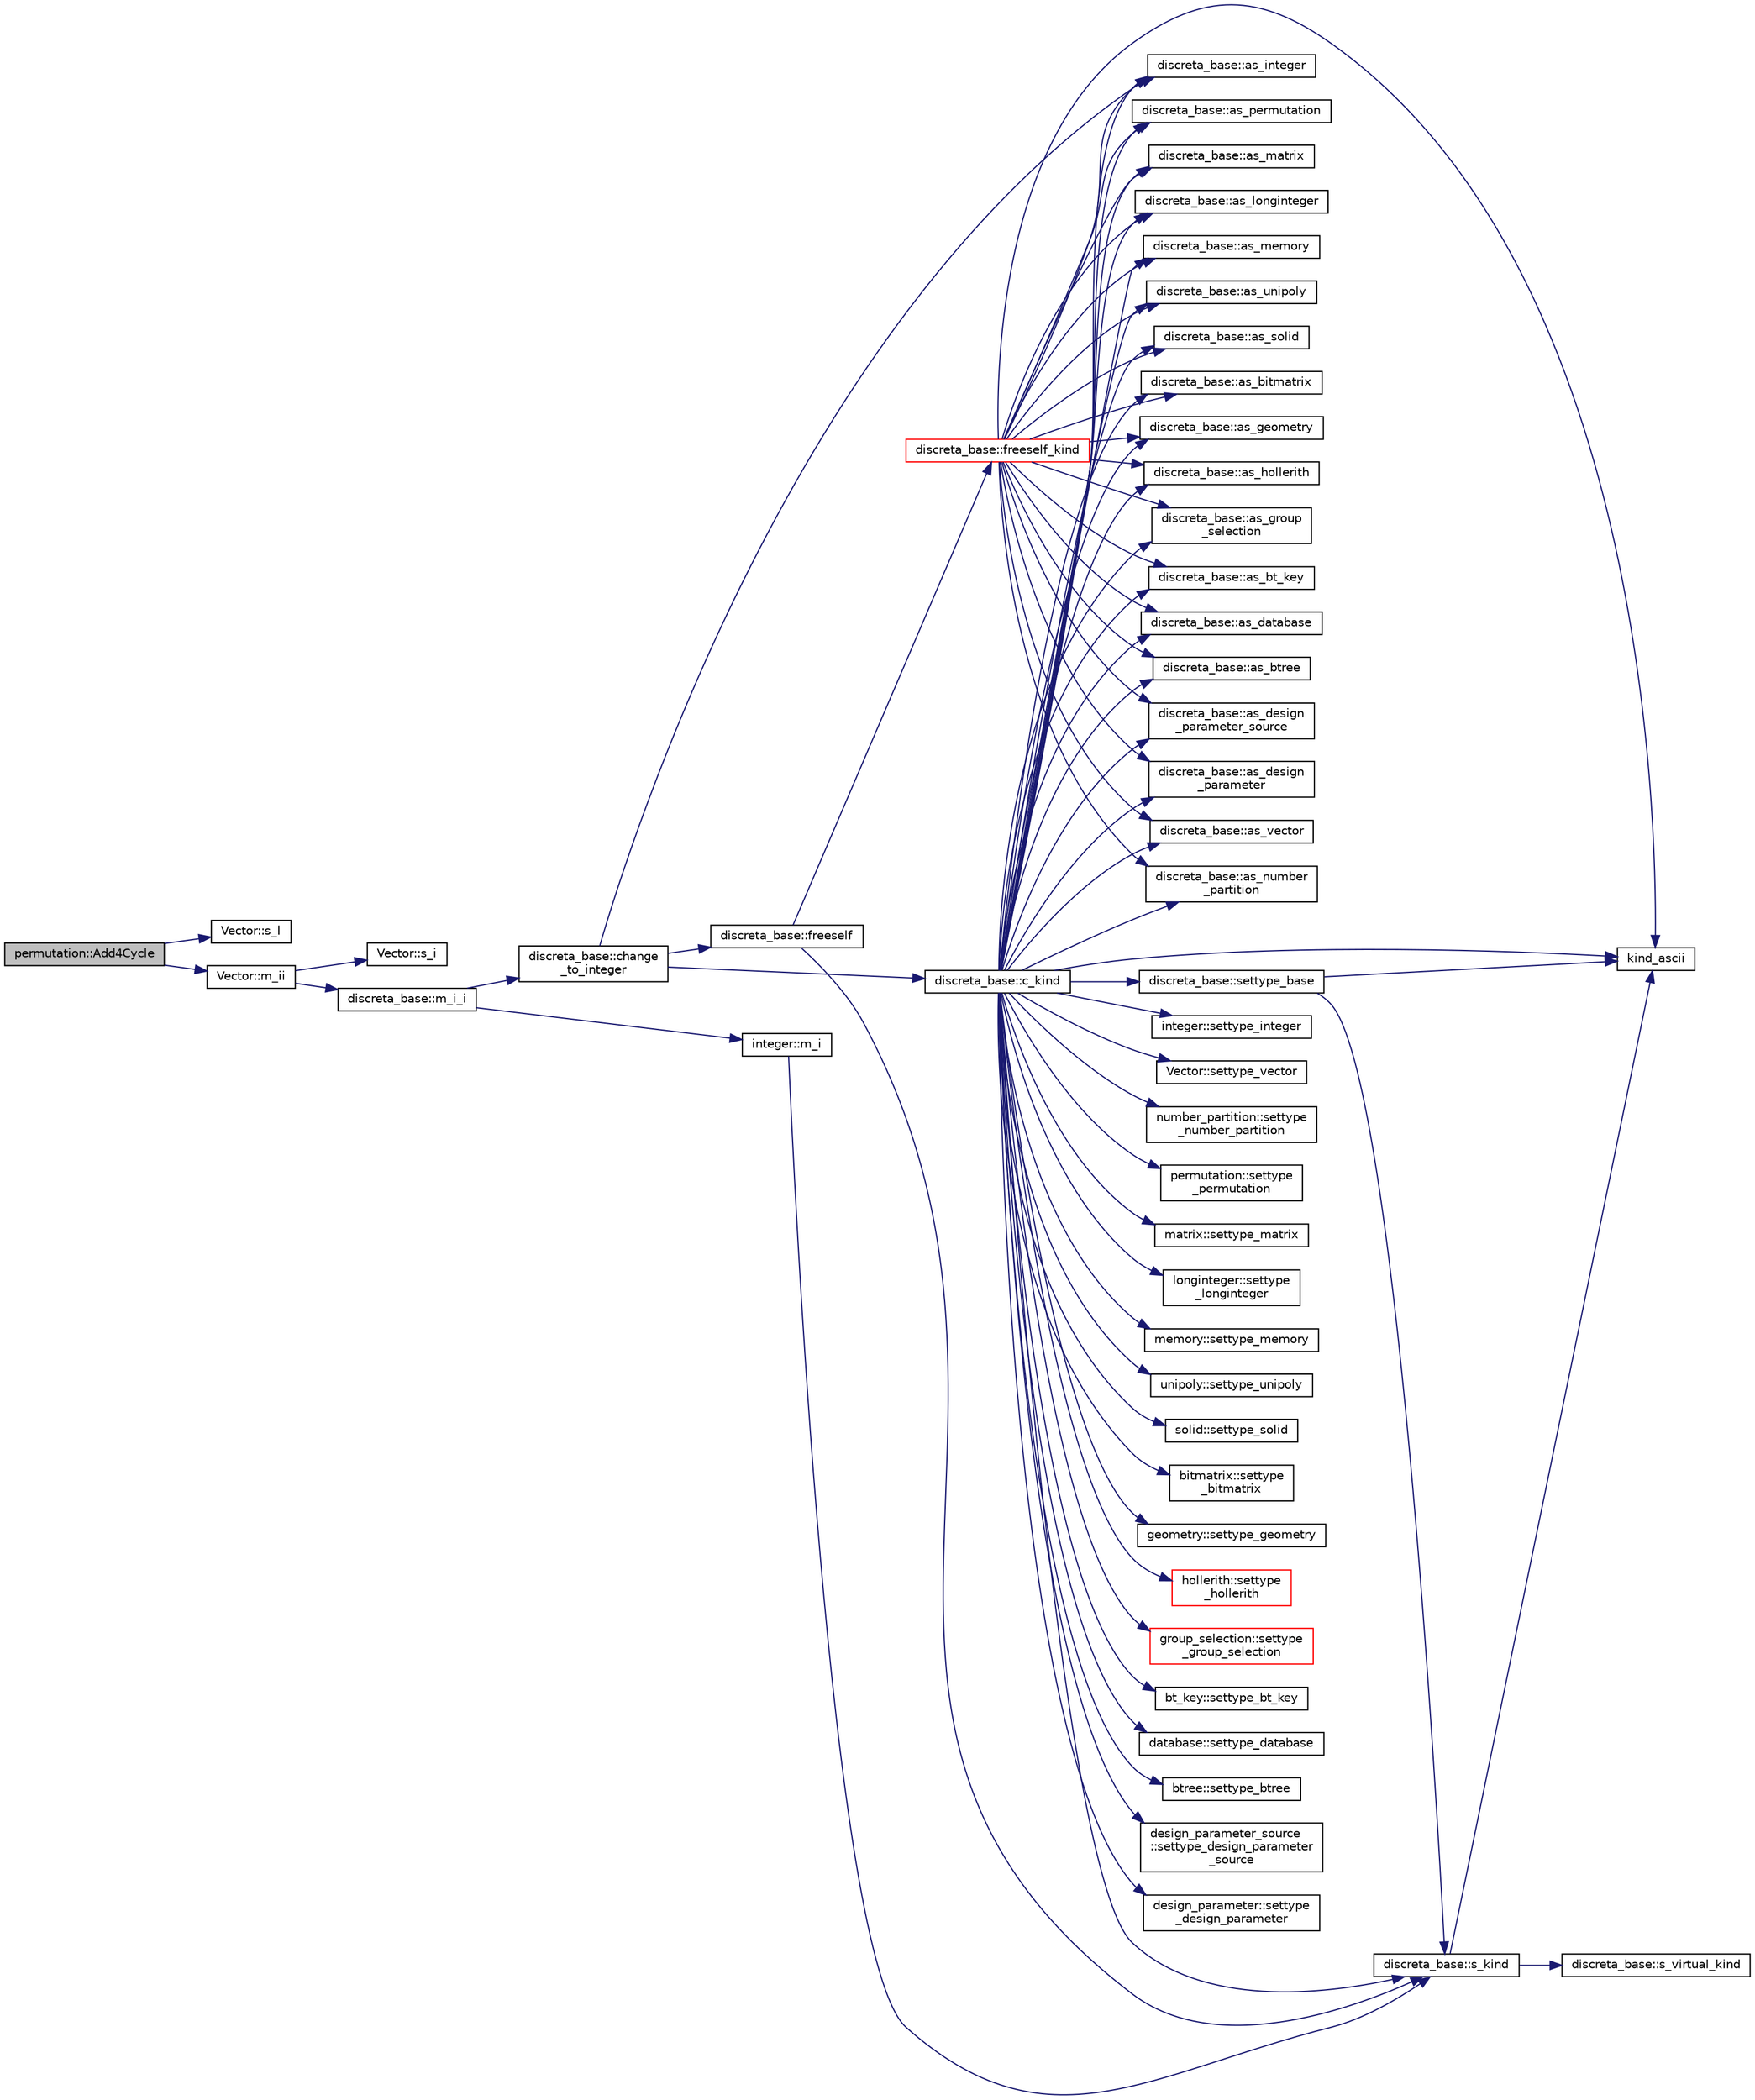 digraph "permutation::Add4Cycle"
{
  edge [fontname="Helvetica",fontsize="10",labelfontname="Helvetica",labelfontsize="10"];
  node [fontname="Helvetica",fontsize="10",shape=record];
  rankdir="LR";
  Node217 [label="permutation::Add4Cycle",height=0.2,width=0.4,color="black", fillcolor="grey75", style="filled", fontcolor="black"];
  Node217 -> Node218 [color="midnightblue",fontsize="10",style="solid",fontname="Helvetica"];
  Node218 [label="Vector::s_l",height=0.2,width=0.4,color="black", fillcolor="white", style="filled",URL="$d5/db2/class_vector.html#ad2dc082288f858d22a528832289e0704"];
  Node217 -> Node219 [color="midnightblue",fontsize="10",style="solid",fontname="Helvetica"];
  Node219 [label="Vector::m_ii",height=0.2,width=0.4,color="black", fillcolor="white", style="filled",URL="$d5/db2/class_vector.html#aa6a97eabb43f192a47947f4f6acbb04d"];
  Node219 -> Node220 [color="midnightblue",fontsize="10",style="solid",fontname="Helvetica"];
  Node220 [label="Vector::s_i",height=0.2,width=0.4,color="black", fillcolor="white", style="filled",URL="$d5/db2/class_vector.html#a1c4fe1752523df8119f70dd550244871"];
  Node219 -> Node221 [color="midnightblue",fontsize="10",style="solid",fontname="Helvetica"];
  Node221 [label="discreta_base::m_i_i",height=0.2,width=0.4,color="black", fillcolor="white", style="filled",URL="$d7/d71/classdiscreta__base.html#aa231464a9d4bc233f66608021c9ad997"];
  Node221 -> Node222 [color="midnightblue",fontsize="10",style="solid",fontname="Helvetica"];
  Node222 [label="discreta_base::change\l_to_integer",height=0.2,width=0.4,color="black", fillcolor="white", style="filled",URL="$d7/d71/classdiscreta__base.html#a58a5a5bd8f8e6f2dd7b4483b66dc7bb9"];
  Node222 -> Node223 [color="midnightblue",fontsize="10",style="solid",fontname="Helvetica"];
  Node223 [label="discreta_base::freeself",height=0.2,width=0.4,color="black", fillcolor="white", style="filled",URL="$d7/d71/classdiscreta__base.html#a9a3c9501a562293b5667c11b9174d6e5"];
  Node223 -> Node224 [color="midnightblue",fontsize="10",style="solid",fontname="Helvetica"];
  Node224 [label="discreta_base::freeself_kind",height=0.2,width=0.4,color="red", fillcolor="white", style="filled",URL="$d7/d71/classdiscreta__base.html#a63a23ada2165b3838fab719ed458cec8"];
  Node224 -> Node232 [color="midnightblue",fontsize="10",style="solid",fontname="Helvetica"];
  Node232 [label="discreta_base::as_integer",height=0.2,width=0.4,color="black", fillcolor="white", style="filled",URL="$d7/d71/classdiscreta__base.html#a00d7691eaf874fd283d942692fe8dd26"];
  Node224 -> Node234 [color="midnightblue",fontsize="10",style="solid",fontname="Helvetica"];
  Node234 [label="discreta_base::as_vector",height=0.2,width=0.4,color="black", fillcolor="white", style="filled",URL="$d7/d71/classdiscreta__base.html#a7bdd6cae39c380b128ee9e17e42cf020"];
  Node224 -> Node237 [color="midnightblue",fontsize="10",style="solid",fontname="Helvetica"];
  Node237 [label="discreta_base::as_number\l_partition",height=0.2,width=0.4,color="black", fillcolor="white", style="filled",URL="$d7/d71/classdiscreta__base.html#a307aa09de0e925d46697707968ffab00"];
  Node224 -> Node239 [color="midnightblue",fontsize="10",style="solid",fontname="Helvetica"];
  Node239 [label="discreta_base::as_permutation",height=0.2,width=0.4,color="black", fillcolor="white", style="filled",URL="$d7/d71/classdiscreta__base.html#aa4e72f36a82984239b12ae831e131098"];
  Node224 -> Node241 [color="midnightblue",fontsize="10",style="solid",fontname="Helvetica"];
  Node241 [label="discreta_base::as_matrix",height=0.2,width=0.4,color="black", fillcolor="white", style="filled",URL="$d7/d71/classdiscreta__base.html#ae4d7f56d917a4707b838fbffde6467ff"];
  Node224 -> Node244 [color="midnightblue",fontsize="10",style="solid",fontname="Helvetica"];
  Node244 [label="discreta_base::as_longinteger",height=0.2,width=0.4,color="black", fillcolor="white", style="filled",URL="$d7/d71/classdiscreta__base.html#a20a094639eb711b10c8694c51937f7cd"];
  Node224 -> Node247 [color="midnightblue",fontsize="10",style="solid",fontname="Helvetica"];
  Node247 [label="discreta_base::as_memory",height=0.2,width=0.4,color="black", fillcolor="white", style="filled",URL="$d7/d71/classdiscreta__base.html#ad94b2d7dce0cd4fa22db57f6e79c4bd2"];
  Node224 -> Node249 [color="midnightblue",fontsize="10",style="solid",fontname="Helvetica"];
  Node249 [label="discreta_base::as_unipoly",height=0.2,width=0.4,color="black", fillcolor="white", style="filled",URL="$d7/d71/classdiscreta__base.html#ad50d8027f039fe5c2478cddb243adc9d"];
  Node224 -> Node251 [color="midnightblue",fontsize="10",style="solid",fontname="Helvetica"];
  Node251 [label="discreta_base::as_solid",height=0.2,width=0.4,color="black", fillcolor="white", style="filled",URL="$d7/d71/classdiscreta__base.html#a1fc5f2b85ec97ab0a69dd64903c970a5"];
  Node224 -> Node253 [color="midnightblue",fontsize="10",style="solid",fontname="Helvetica"];
  Node253 [label="discreta_base::as_bitmatrix",height=0.2,width=0.4,color="black", fillcolor="white", style="filled",URL="$d7/d71/classdiscreta__base.html#a071ad54ea8ef6c9d1d15f532e5a76df6"];
  Node224 -> Node255 [color="midnightblue",fontsize="10",style="solid",fontname="Helvetica"];
  Node255 [label="discreta_base::as_geometry",height=0.2,width=0.4,color="black", fillcolor="white", style="filled",URL="$d7/d71/classdiscreta__base.html#a38fc7b4cdd830703e9d87354b79bc5c8"];
  Node224 -> Node257 [color="midnightblue",fontsize="10",style="solid",fontname="Helvetica"];
  Node257 [label="discreta_base::as_hollerith",height=0.2,width=0.4,color="black", fillcolor="white", style="filled",URL="$d7/d71/classdiscreta__base.html#a3e66f82711f314710107e2f29e589690"];
  Node224 -> Node259 [color="midnightblue",fontsize="10",style="solid",fontname="Helvetica"];
  Node259 [label="discreta_base::as_group\l_selection",height=0.2,width=0.4,color="black", fillcolor="white", style="filled",URL="$d7/d71/classdiscreta__base.html#aae1bac4883c567718bef9fb610abbdc8"];
  Node224 -> Node261 [color="midnightblue",fontsize="10",style="solid",fontname="Helvetica"];
  Node261 [label="discreta_base::as_bt_key",height=0.2,width=0.4,color="black", fillcolor="white", style="filled",URL="$d7/d71/classdiscreta__base.html#a2734c6e08dca17cf6588bd5064ec1b9f"];
  Node224 -> Node263 [color="midnightblue",fontsize="10",style="solid",fontname="Helvetica"];
  Node263 [label="discreta_base::as_database",height=0.2,width=0.4,color="black", fillcolor="white", style="filled",URL="$d7/d71/classdiscreta__base.html#ab055d39d58210a2b03ba3d33703b09a9"];
  Node224 -> Node265 [color="midnightblue",fontsize="10",style="solid",fontname="Helvetica"];
  Node265 [label="discreta_base::as_btree",height=0.2,width=0.4,color="black", fillcolor="white", style="filled",URL="$d7/d71/classdiscreta__base.html#a78e76674cef2ec113c17989c11288778"];
  Node224 -> Node267 [color="midnightblue",fontsize="10",style="solid",fontname="Helvetica"];
  Node267 [label="discreta_base::as_design\l_parameter_source",height=0.2,width=0.4,color="black", fillcolor="white", style="filled",URL="$d7/d71/classdiscreta__base.html#a59cbf837c6582ded5bc586265d13d81a"];
  Node224 -> Node269 [color="midnightblue",fontsize="10",style="solid",fontname="Helvetica"];
  Node269 [label="discreta_base::as_design\l_parameter",height=0.2,width=0.4,color="black", fillcolor="white", style="filled",URL="$d7/d71/classdiscreta__base.html#aab24ff38ea1c5471ab3de42e014d0f2a"];
  Node224 -> Node228 [color="midnightblue",fontsize="10",style="solid",fontname="Helvetica"];
  Node228 [label="kind_ascii",height=0.2,width=0.4,color="black", fillcolor="white", style="filled",URL="$d9/d60/discreta_8h.html#ad0ce825a9f29bc6cec27e1b64cfe27bf"];
  Node223 -> Node226 [color="midnightblue",fontsize="10",style="solid",fontname="Helvetica"];
  Node226 [label="discreta_base::s_kind",height=0.2,width=0.4,color="black", fillcolor="white", style="filled",URL="$d7/d71/classdiscreta__base.html#a8a830025c74adbbc3362418a7c2ba157"];
  Node226 -> Node227 [color="midnightblue",fontsize="10",style="solid",fontname="Helvetica"];
  Node227 [label="discreta_base::s_virtual_kind",height=0.2,width=0.4,color="black", fillcolor="white", style="filled",URL="$d7/d71/classdiscreta__base.html#a52778a6d6943a468be083d0785d418fb"];
  Node226 -> Node228 [color="midnightblue",fontsize="10",style="solid",fontname="Helvetica"];
  Node222 -> Node271 [color="midnightblue",fontsize="10",style="solid",fontname="Helvetica"];
  Node271 [label="discreta_base::c_kind",height=0.2,width=0.4,color="black", fillcolor="white", style="filled",URL="$d7/d71/classdiscreta__base.html#adc2ff61589c2d083688e7a43f333cb62"];
  Node271 -> Node272 [color="midnightblue",fontsize="10",style="solid",fontname="Helvetica"];
  Node272 [label="discreta_base::settype_base",height=0.2,width=0.4,color="black", fillcolor="white", style="filled",URL="$d7/d71/classdiscreta__base.html#a4f42899a89447d1c3993ea07c38f8ad4"];
  Node272 -> Node226 [color="midnightblue",fontsize="10",style="solid",fontname="Helvetica"];
  Node272 -> Node228 [color="midnightblue",fontsize="10",style="solid",fontname="Helvetica"];
  Node271 -> Node232 [color="midnightblue",fontsize="10",style="solid",fontname="Helvetica"];
  Node271 -> Node273 [color="midnightblue",fontsize="10",style="solid",fontname="Helvetica"];
  Node273 [label="integer::settype_integer",height=0.2,width=0.4,color="black", fillcolor="white", style="filled",URL="$d0/de5/classinteger.html#a6265c65ef311229acd513d748faba796"];
  Node271 -> Node234 [color="midnightblue",fontsize="10",style="solid",fontname="Helvetica"];
  Node271 -> Node274 [color="midnightblue",fontsize="10",style="solid",fontname="Helvetica"];
  Node274 [label="Vector::settype_vector",height=0.2,width=0.4,color="black", fillcolor="white", style="filled",URL="$d5/db2/class_vector.html#a34e0d00b18c051f23904a8429fa6c8b4"];
  Node271 -> Node237 [color="midnightblue",fontsize="10",style="solid",fontname="Helvetica"];
  Node271 -> Node275 [color="midnightblue",fontsize="10",style="solid",fontname="Helvetica"];
  Node275 [label="number_partition::settype\l_number_partition",height=0.2,width=0.4,color="black", fillcolor="white", style="filled",URL="$df/d50/classnumber__partition.html#a3aaec1b557758f643ffc8555bbc358be"];
  Node271 -> Node239 [color="midnightblue",fontsize="10",style="solid",fontname="Helvetica"];
  Node271 -> Node276 [color="midnightblue",fontsize="10",style="solid",fontname="Helvetica"];
  Node276 [label="permutation::settype\l_permutation",height=0.2,width=0.4,color="black", fillcolor="white", style="filled",URL="$d0/d08/classpermutation.html#af1eea29f86195cede9562e444664c28c"];
  Node271 -> Node241 [color="midnightblue",fontsize="10",style="solid",fontname="Helvetica"];
  Node271 -> Node277 [color="midnightblue",fontsize="10",style="solid",fontname="Helvetica"];
  Node277 [label="matrix::settype_matrix",height=0.2,width=0.4,color="black", fillcolor="white", style="filled",URL="$d1/d8d/classmatrix.html#a1780283a64a789e4084d792683d276bb"];
  Node271 -> Node244 [color="midnightblue",fontsize="10",style="solid",fontname="Helvetica"];
  Node271 -> Node278 [color="midnightblue",fontsize="10",style="solid",fontname="Helvetica"];
  Node278 [label="longinteger::settype\l_longinteger",height=0.2,width=0.4,color="black", fillcolor="white", style="filled",URL="$d3/d71/classlonginteger.html#ae5f811ece8df31b9ff114368a18e1dc5"];
  Node271 -> Node247 [color="midnightblue",fontsize="10",style="solid",fontname="Helvetica"];
  Node271 -> Node279 [color="midnightblue",fontsize="10",style="solid",fontname="Helvetica"];
  Node279 [label="memory::settype_memory",height=0.2,width=0.4,color="black", fillcolor="white", style="filled",URL="$d8/d99/classmemory.html#a33aae277f9b8fe36b02e9d5da895451b"];
  Node271 -> Node249 [color="midnightblue",fontsize="10",style="solid",fontname="Helvetica"];
  Node271 -> Node280 [color="midnightblue",fontsize="10",style="solid",fontname="Helvetica"];
  Node280 [label="unipoly::settype_unipoly",height=0.2,width=0.4,color="black", fillcolor="white", style="filled",URL="$d1/d89/classunipoly.html#a8db854fcc85c5e1150b1f1b1c005c95b"];
  Node271 -> Node251 [color="midnightblue",fontsize="10",style="solid",fontname="Helvetica"];
  Node271 -> Node281 [color="midnightblue",fontsize="10",style="solid",fontname="Helvetica"];
  Node281 [label="solid::settype_solid",height=0.2,width=0.4,color="black", fillcolor="white", style="filled",URL="$d8/def/classsolid.html#a775bd4821f75a8aee4ea3d4335ff90e0"];
  Node271 -> Node253 [color="midnightblue",fontsize="10",style="solid",fontname="Helvetica"];
  Node271 -> Node282 [color="midnightblue",fontsize="10",style="solid",fontname="Helvetica"];
  Node282 [label="bitmatrix::settype\l_bitmatrix",height=0.2,width=0.4,color="black", fillcolor="white", style="filled",URL="$de/dc8/classbitmatrix.html#acb571d947f9526665ebbdc0ce3e2a973"];
  Node271 -> Node255 [color="midnightblue",fontsize="10",style="solid",fontname="Helvetica"];
  Node271 -> Node283 [color="midnightblue",fontsize="10",style="solid",fontname="Helvetica"];
  Node283 [label="geometry::settype_geometry",height=0.2,width=0.4,color="black", fillcolor="white", style="filled",URL="$da/d44/classgeometry.html#ab4a336baba6a3f56f5ffa053a5be5ba7"];
  Node271 -> Node257 [color="midnightblue",fontsize="10",style="solid",fontname="Helvetica"];
  Node271 -> Node284 [color="midnightblue",fontsize="10",style="solid",fontname="Helvetica"];
  Node284 [label="hollerith::settype\l_hollerith",height=0.2,width=0.4,color="red", fillcolor="white", style="filled",URL="$d8/d99/classhollerith.html#a23bbd4acfc88a0e90f1245f243f51f76"];
  Node271 -> Node259 [color="midnightblue",fontsize="10",style="solid",fontname="Helvetica"];
  Node271 -> Node286 [color="midnightblue",fontsize="10",style="solid",fontname="Helvetica"];
  Node286 [label="group_selection::settype\l_group_selection",height=0.2,width=0.4,color="red", fillcolor="white", style="filled",URL="$d6/db0/classgroup__selection.html#a015ed73b7b8d784bedd4d11ac1fc0ec1"];
  Node271 -> Node261 [color="midnightblue",fontsize="10",style="solid",fontname="Helvetica"];
  Node271 -> Node288 [color="midnightblue",fontsize="10",style="solid",fontname="Helvetica"];
  Node288 [label="bt_key::settype_bt_key",height=0.2,width=0.4,color="black", fillcolor="white", style="filled",URL="$d1/de5/classbt__key.html#a352bb10beb7c789d8d29373035824800"];
  Node271 -> Node263 [color="midnightblue",fontsize="10",style="solid",fontname="Helvetica"];
  Node271 -> Node289 [color="midnightblue",fontsize="10",style="solid",fontname="Helvetica"];
  Node289 [label="database::settype_database",height=0.2,width=0.4,color="black", fillcolor="white", style="filled",URL="$db/d72/classdatabase.html#a014639aa001462e480eb1f3984839b72"];
  Node271 -> Node265 [color="midnightblue",fontsize="10",style="solid",fontname="Helvetica"];
  Node271 -> Node290 [color="midnightblue",fontsize="10",style="solid",fontname="Helvetica"];
  Node290 [label="btree::settype_btree",height=0.2,width=0.4,color="black", fillcolor="white", style="filled",URL="$dd/db0/classbtree.html#a5a1b9773c848908a6050cc733d2d9780"];
  Node271 -> Node267 [color="midnightblue",fontsize="10",style="solid",fontname="Helvetica"];
  Node271 -> Node291 [color="midnightblue",fontsize="10",style="solid",fontname="Helvetica"];
  Node291 [label="design_parameter_source\l::settype_design_parameter\l_source",height=0.2,width=0.4,color="black", fillcolor="white", style="filled",URL="$df/d4b/classdesign__parameter__source.html#a3af3b851df87bd1661fb9c9ce18822c8"];
  Node271 -> Node269 [color="midnightblue",fontsize="10",style="solid",fontname="Helvetica"];
  Node271 -> Node292 [color="midnightblue",fontsize="10",style="solid",fontname="Helvetica"];
  Node292 [label="design_parameter::settype\l_design_parameter",height=0.2,width=0.4,color="black", fillcolor="white", style="filled",URL="$da/d94/classdesign__parameter.html#a8b19d277f2b7d09c2531a527dfc0359e"];
  Node271 -> Node228 [color="midnightblue",fontsize="10",style="solid",fontname="Helvetica"];
  Node271 -> Node226 [color="midnightblue",fontsize="10",style="solid",fontname="Helvetica"];
  Node222 -> Node232 [color="midnightblue",fontsize="10",style="solid",fontname="Helvetica"];
  Node221 -> Node293 [color="midnightblue",fontsize="10",style="solid",fontname="Helvetica"];
  Node293 [label="integer::m_i",height=0.2,width=0.4,color="black", fillcolor="white", style="filled",URL="$d0/de5/classinteger.html#a869091f0a0f35f5354c8c4a70250e8a9"];
  Node293 -> Node226 [color="midnightblue",fontsize="10",style="solid",fontname="Helvetica"];
}
